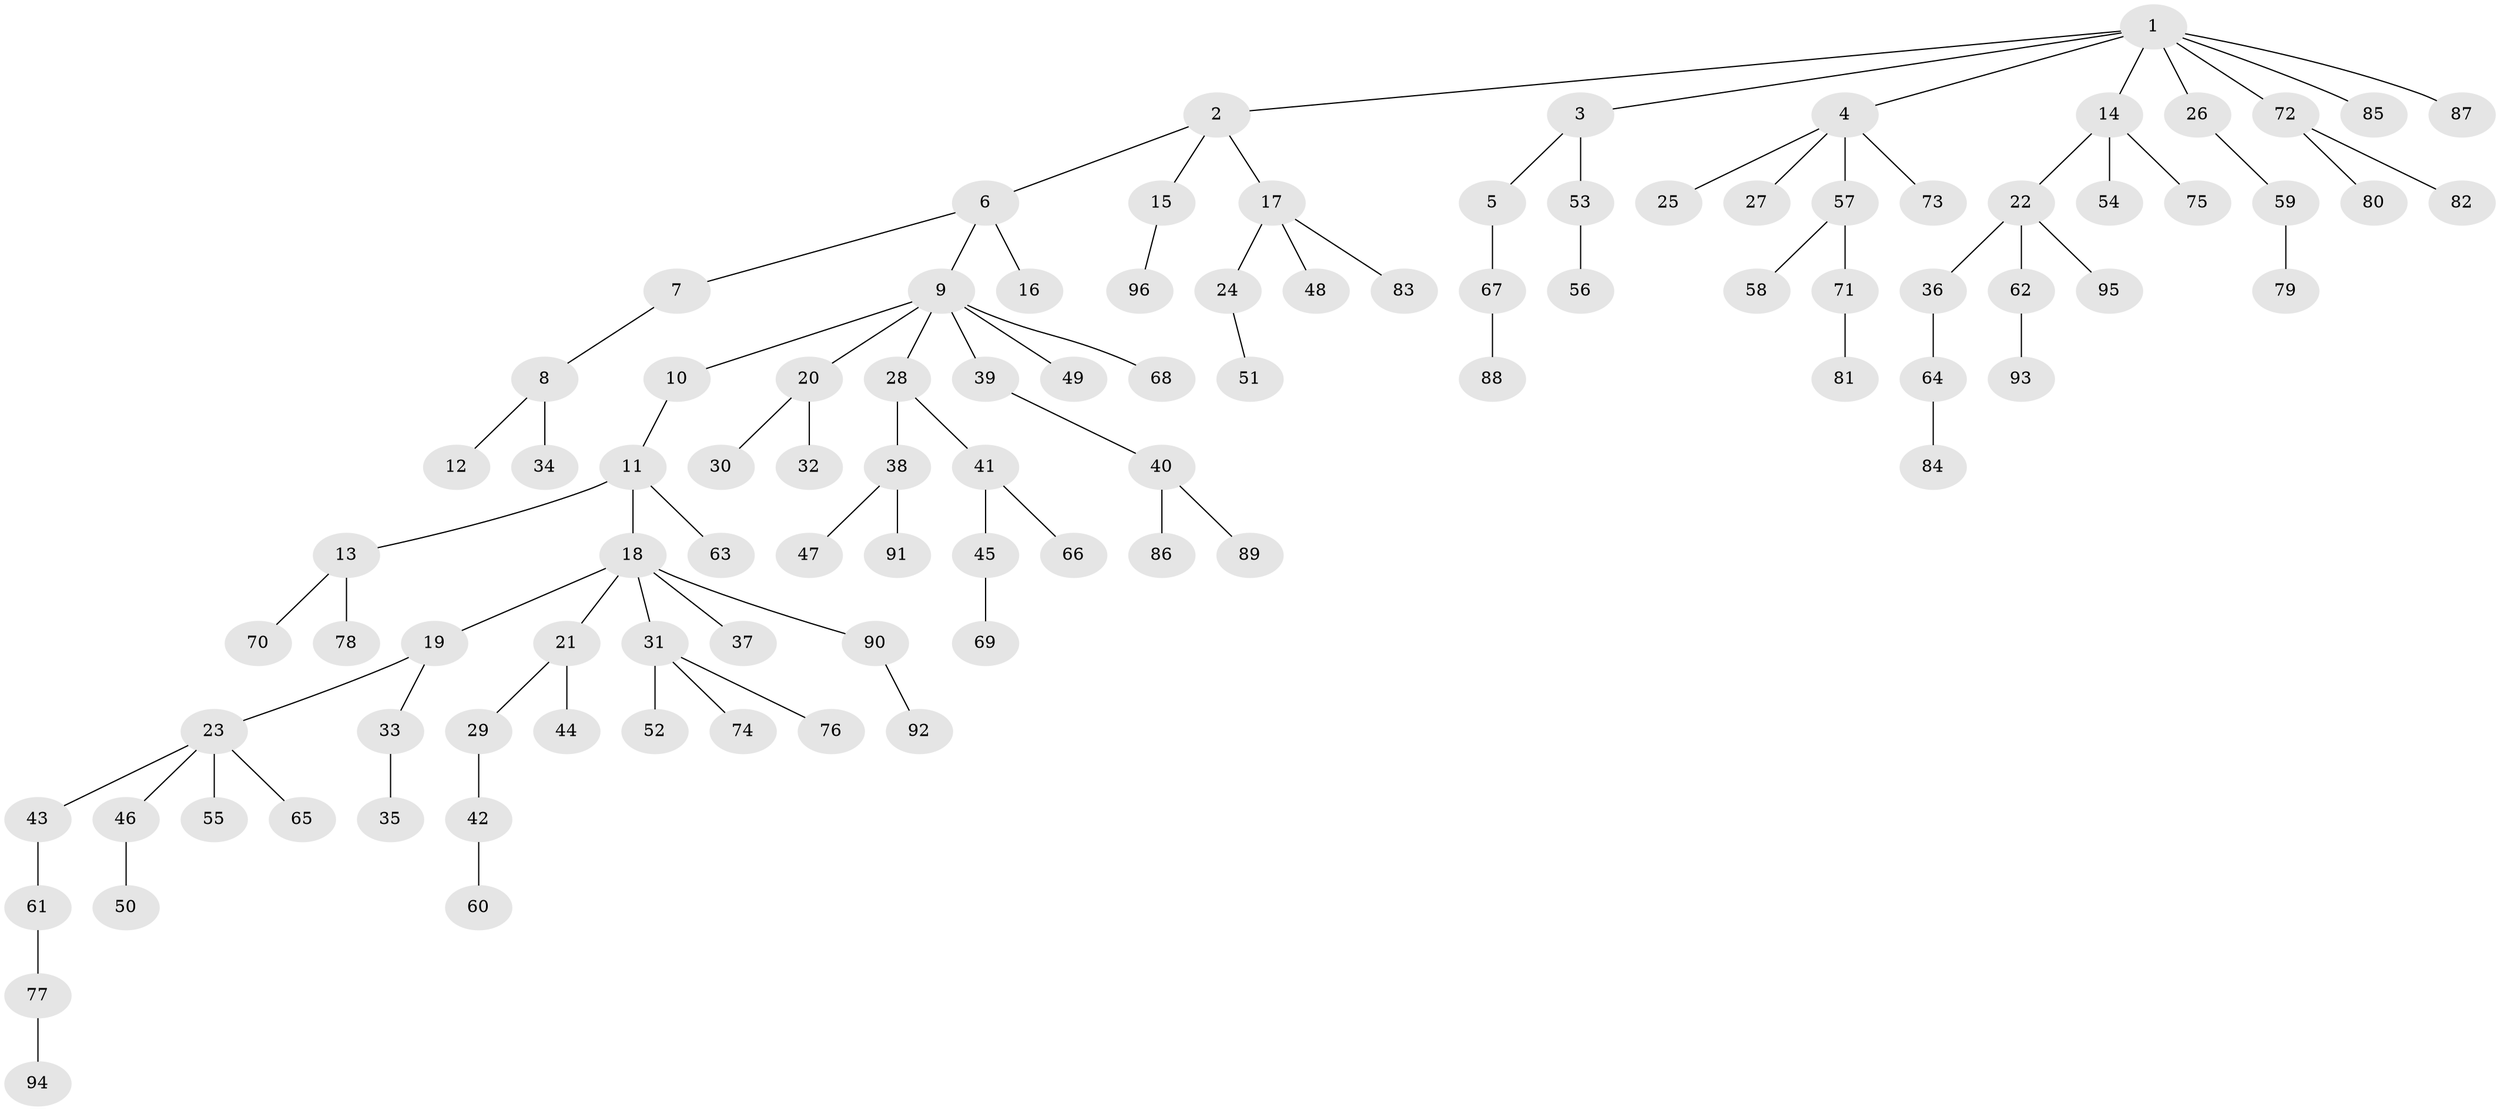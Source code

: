 // coarse degree distribution, {1: 0.7631578947368421, 2: 0.21052631578947367, 29: 0.02631578947368421}
// Generated by graph-tools (version 1.1) at 2025/55/03/04/25 21:55:40]
// undirected, 96 vertices, 95 edges
graph export_dot {
graph [start="1"]
  node [color=gray90,style=filled];
  1;
  2;
  3;
  4;
  5;
  6;
  7;
  8;
  9;
  10;
  11;
  12;
  13;
  14;
  15;
  16;
  17;
  18;
  19;
  20;
  21;
  22;
  23;
  24;
  25;
  26;
  27;
  28;
  29;
  30;
  31;
  32;
  33;
  34;
  35;
  36;
  37;
  38;
  39;
  40;
  41;
  42;
  43;
  44;
  45;
  46;
  47;
  48;
  49;
  50;
  51;
  52;
  53;
  54;
  55;
  56;
  57;
  58;
  59;
  60;
  61;
  62;
  63;
  64;
  65;
  66;
  67;
  68;
  69;
  70;
  71;
  72;
  73;
  74;
  75;
  76;
  77;
  78;
  79;
  80;
  81;
  82;
  83;
  84;
  85;
  86;
  87;
  88;
  89;
  90;
  91;
  92;
  93;
  94;
  95;
  96;
  1 -- 2;
  1 -- 3;
  1 -- 4;
  1 -- 14;
  1 -- 26;
  1 -- 72;
  1 -- 85;
  1 -- 87;
  2 -- 6;
  2 -- 15;
  2 -- 17;
  3 -- 5;
  3 -- 53;
  4 -- 25;
  4 -- 27;
  4 -- 57;
  4 -- 73;
  5 -- 67;
  6 -- 7;
  6 -- 9;
  6 -- 16;
  7 -- 8;
  8 -- 12;
  8 -- 34;
  9 -- 10;
  9 -- 20;
  9 -- 28;
  9 -- 39;
  9 -- 49;
  9 -- 68;
  10 -- 11;
  11 -- 13;
  11 -- 18;
  11 -- 63;
  13 -- 70;
  13 -- 78;
  14 -- 22;
  14 -- 54;
  14 -- 75;
  15 -- 96;
  17 -- 24;
  17 -- 48;
  17 -- 83;
  18 -- 19;
  18 -- 21;
  18 -- 31;
  18 -- 37;
  18 -- 90;
  19 -- 23;
  19 -- 33;
  20 -- 30;
  20 -- 32;
  21 -- 29;
  21 -- 44;
  22 -- 36;
  22 -- 62;
  22 -- 95;
  23 -- 43;
  23 -- 46;
  23 -- 55;
  23 -- 65;
  24 -- 51;
  26 -- 59;
  28 -- 38;
  28 -- 41;
  29 -- 42;
  31 -- 52;
  31 -- 74;
  31 -- 76;
  33 -- 35;
  36 -- 64;
  38 -- 47;
  38 -- 91;
  39 -- 40;
  40 -- 86;
  40 -- 89;
  41 -- 45;
  41 -- 66;
  42 -- 60;
  43 -- 61;
  45 -- 69;
  46 -- 50;
  53 -- 56;
  57 -- 58;
  57 -- 71;
  59 -- 79;
  61 -- 77;
  62 -- 93;
  64 -- 84;
  67 -- 88;
  71 -- 81;
  72 -- 80;
  72 -- 82;
  77 -- 94;
  90 -- 92;
}
